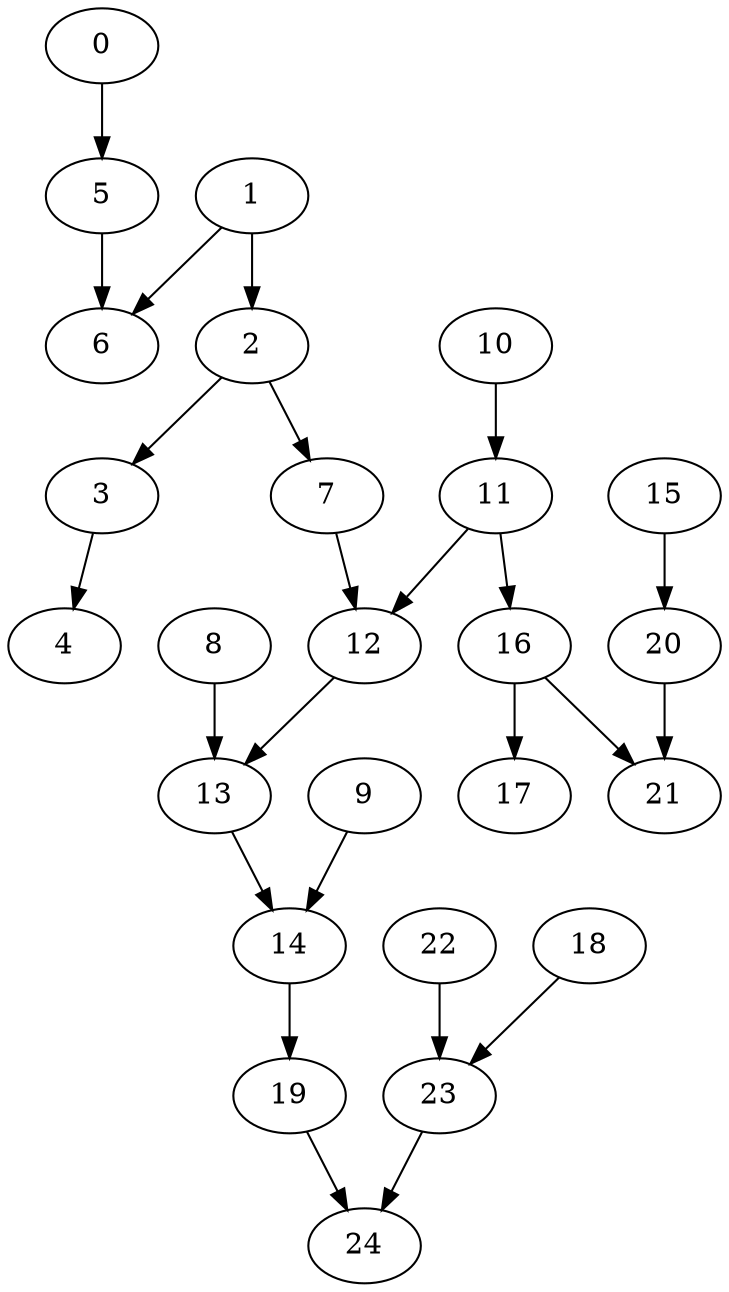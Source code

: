 digraph arbol {5 -> 6[Label=9];
19 -> 24[Label=7];
18 -> 23[Label=7];
16 -> 21[Label=7];
15 -> 20[Label=6];
12 -> 13[Label=6];
20 -> 21[Label=5];
11 -> 16[Label=5];
10 -> 11[Label=5];
1 -> 6[Label=5];
0 -> 5[Label=5];
7 -> 12[Label=4];
1 -> 2[Label=4];
22 -> 23[Label=3];
13 -> 14[Label=3];
11 -> 12[Label=3];
16 -> 17[Label=2];
14 -> 19[Label=2];
9 -> 14[Label=2];
8 -> 13[Label=2];
2 -> 7[Label=2];
2 -> 3[Label=2];
23 -> 24[Label=1];
3 -> 4[Label=1];
}